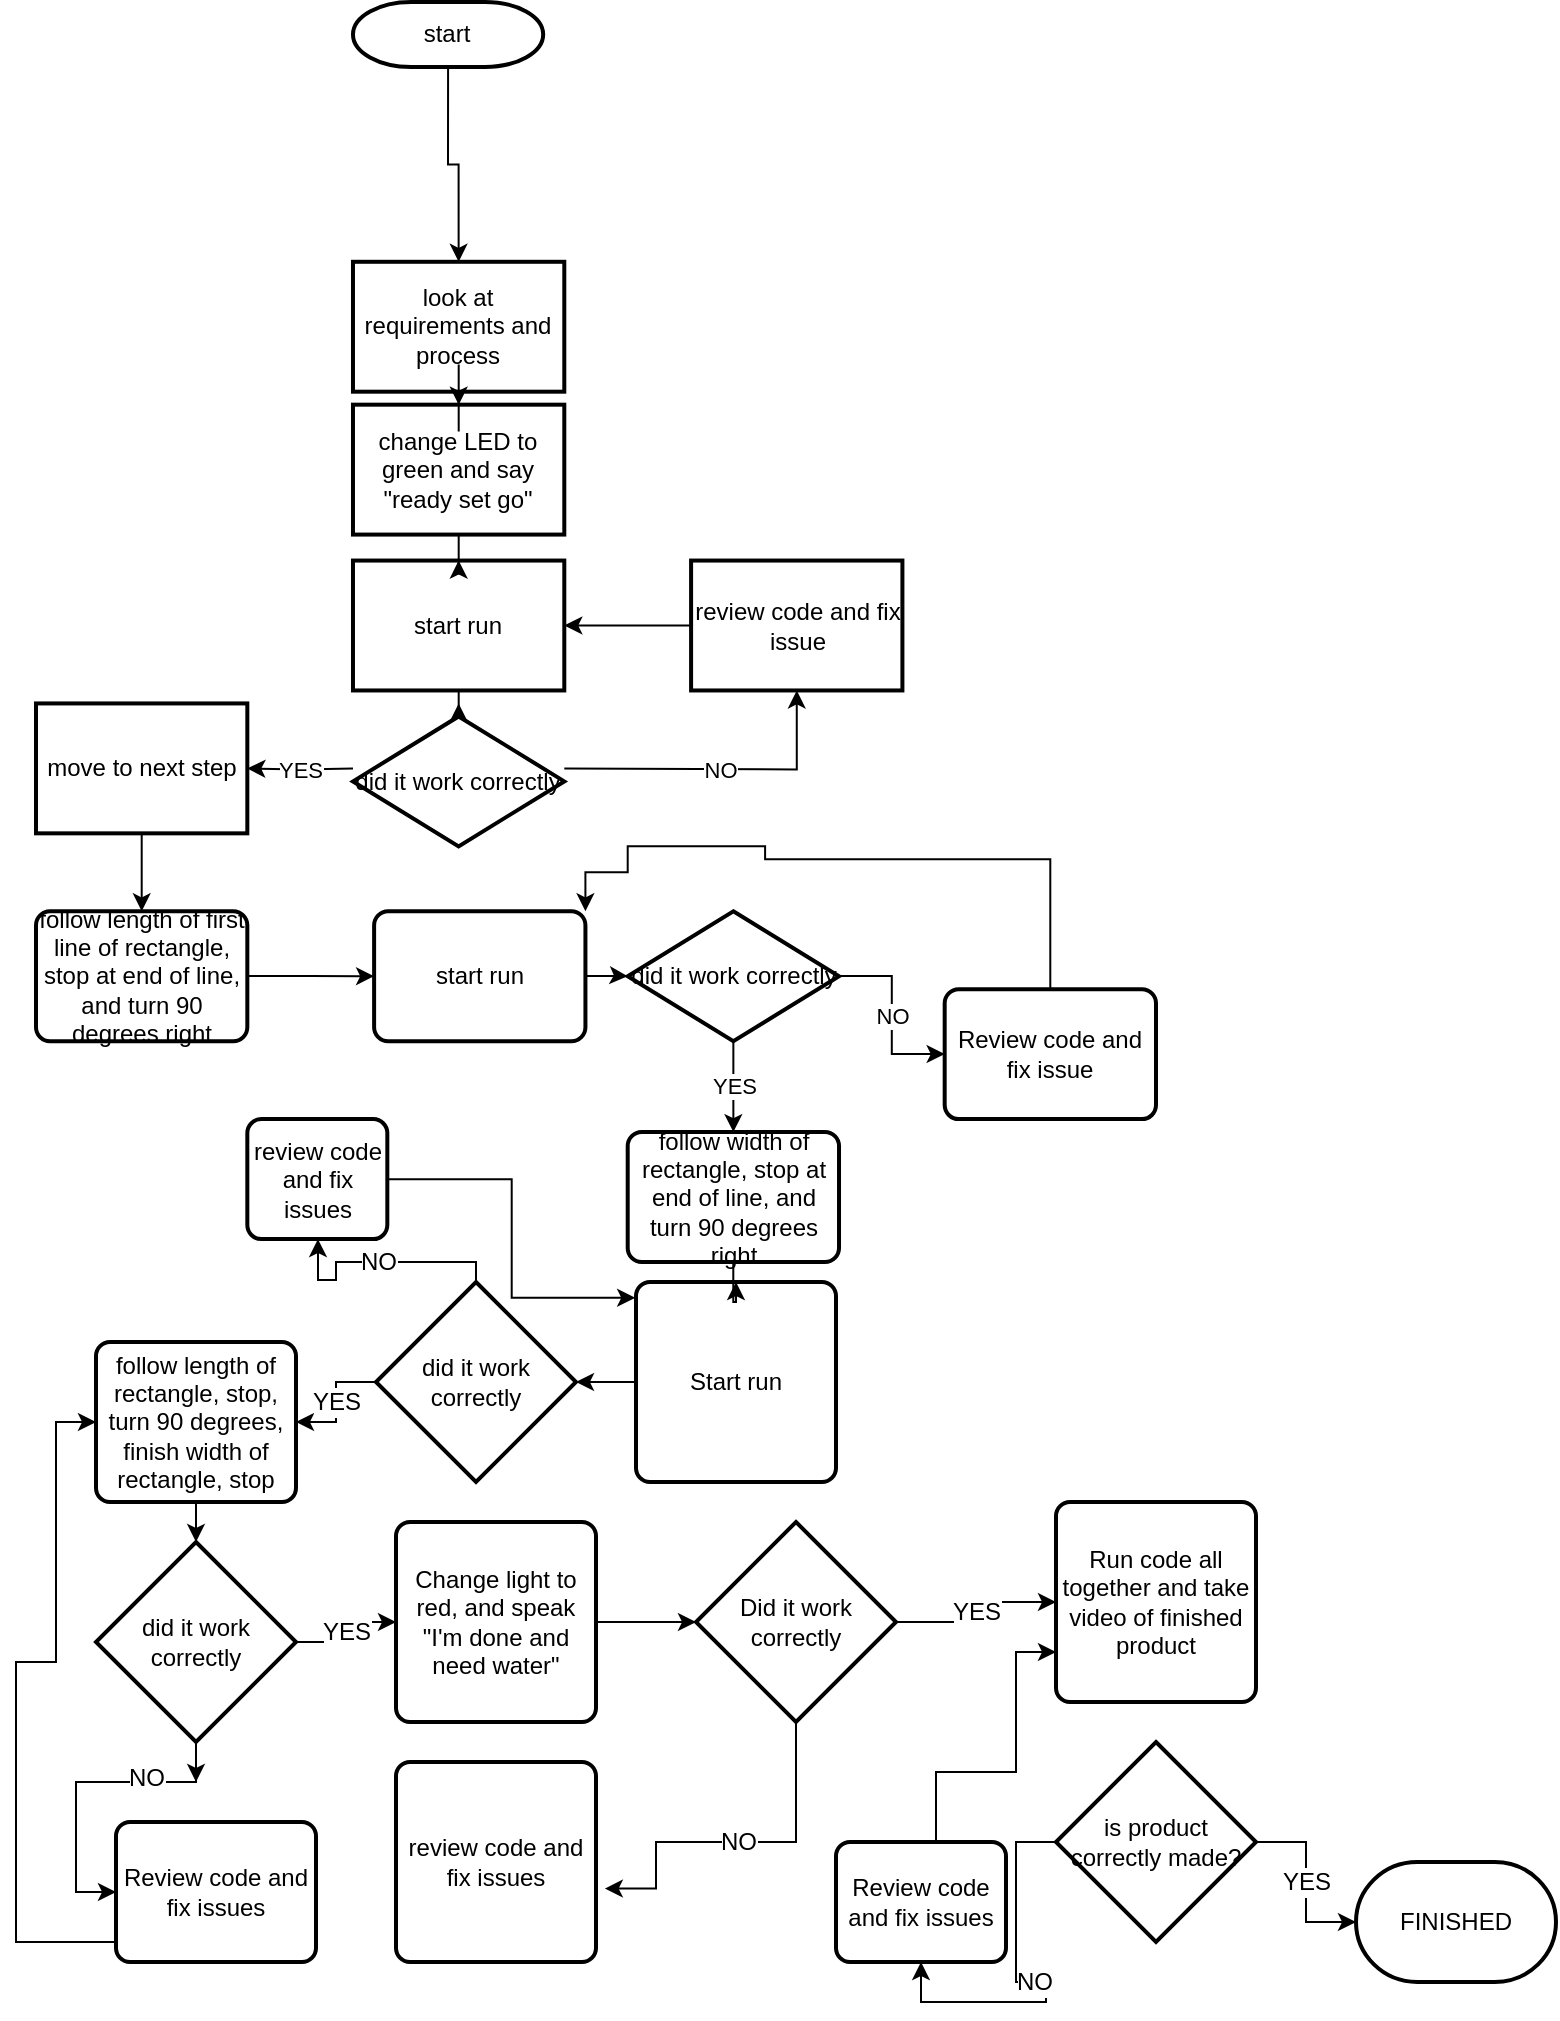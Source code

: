 <mxfile version="20.3.6" type="device"><diagram id="KxcBCv7FAYIP8BaXNOqd" name="Page-1"><mxGraphModel dx="813" dy="422" grid="1" gridSize="10" guides="1" tooltips="1" connect="1" arrows="1" fold="1" page="1" pageScale="1" pageWidth="850" pageHeight="1100" math="0" shadow="0"><root><mxCell id="0"/><mxCell id="1" parent="0"/><mxCell id="C1QLTGIFrRnj_nhiEOBK-42" value="" style="group" vertex="1" connectable="0" parent="1"><mxGeometry x="40" y="30" width="560" height="630" as="geometry"/></mxCell><mxCell id="C1QLTGIFrRnj_nhiEOBK-3" value="start" style="strokeWidth=2;html=1;shape=mxgraph.flowchart.terminator;whiteSpace=wrap;" vertex="1" parent="C1QLTGIFrRnj_nhiEOBK-42"><mxGeometry x="158.491" width="95.094" height="32.474" as="geometry"/></mxCell><mxCell id="C1QLTGIFrRnj_nhiEOBK-9" style="edgeStyle=orthogonalEdgeStyle;rounded=0;orthogonalLoop=1;jettySize=auto;html=1;entryX=0.5;entryY=0;entryDx=0;entryDy=0;exitX=0.5;exitY=1;exitDx=0;exitDy=0;exitPerimeter=0;" edge="1" parent="C1QLTGIFrRnj_nhiEOBK-42" source="C1QLTGIFrRnj_nhiEOBK-3" target="C1QLTGIFrRnj_nhiEOBK-8"><mxGeometry relative="1" as="geometry"><mxPoint x="211.321" y="116.907" as="sourcePoint"/></mxGeometry></mxCell><mxCell id="C1QLTGIFrRnj_nhiEOBK-8" value="look at requirements and process" style="rounded=1;whiteSpace=wrap;html=1;absoluteArcSize=1;arcSize=0;strokeWidth=2;" vertex="1" parent="C1QLTGIFrRnj_nhiEOBK-42"><mxGeometry x="158.491" y="129.897" width="105.66" height="64.948" as="geometry"/></mxCell><mxCell id="C1QLTGIFrRnj_nhiEOBK-10" value="change LED to green and say &quot;ready set go&quot;" style="rounded=1;whiteSpace=wrap;html=1;absoluteArcSize=1;arcSize=0;strokeWidth=2;" vertex="1" parent="C1QLTGIFrRnj_nhiEOBK-42"><mxGeometry x="158.491" y="201.34" width="105.66" height="64.948" as="geometry"/></mxCell><mxCell id="C1QLTGIFrRnj_nhiEOBK-11" style="edgeStyle=orthogonalEdgeStyle;rounded=0;orthogonalLoop=1;jettySize=auto;html=1;" edge="1" parent="C1QLTGIFrRnj_nhiEOBK-42" source="C1QLTGIFrRnj_nhiEOBK-8" target="C1QLTGIFrRnj_nhiEOBK-10"><mxGeometry relative="1" as="geometry"/></mxCell><mxCell id="C1QLTGIFrRnj_nhiEOBK-21" value="NO" style="edgeStyle=orthogonalEdgeStyle;rounded=0;orthogonalLoop=1;jettySize=auto;html=1;entryX=0.5;entryY=1;entryDx=0;entryDy=0;" edge="1" parent="C1QLTGIFrRnj_nhiEOBK-42" target="C1QLTGIFrRnj_nhiEOBK-14"><mxGeometry relative="1" as="geometry"><mxPoint x="264.151" y="383.196" as="sourcePoint"/></mxGeometry></mxCell><mxCell id="C1QLTGIFrRnj_nhiEOBK-24" value="YES" style="edgeStyle=orthogonalEdgeStyle;rounded=0;orthogonalLoop=1;jettySize=auto;html=1;entryX=1;entryY=0.5;entryDx=0;entryDy=0;" edge="1" parent="C1QLTGIFrRnj_nhiEOBK-42" target="C1QLTGIFrRnj_nhiEOBK-23"><mxGeometry relative="1" as="geometry"><mxPoint x="158.491" y="383.196" as="sourcePoint"/></mxGeometry></mxCell><mxCell id="C1QLTGIFrRnj_nhiEOBK-14" value="review code and fix issue" style="rounded=1;whiteSpace=wrap;html=1;absoluteArcSize=1;arcSize=0;strokeWidth=2;" vertex="1" parent="C1QLTGIFrRnj_nhiEOBK-42"><mxGeometry x="327.547" y="279.278" width="105.66" height="64.948" as="geometry"/></mxCell><mxCell id="C1QLTGIFrRnj_nhiEOBK-19" style="edgeStyle=orthogonalEdgeStyle;rounded=0;orthogonalLoop=1;jettySize=auto;html=1;entryX=0.5;entryY=0;entryDx=0;entryDy=0;entryPerimeter=0;" edge="1" parent="C1QLTGIFrRnj_nhiEOBK-42" source="C1QLTGIFrRnj_nhiEOBK-17"><mxGeometry relative="1" as="geometry"><mxPoint x="211.321" y="350.722" as="targetPoint"/></mxGeometry></mxCell><mxCell id="C1QLTGIFrRnj_nhiEOBK-17" value="start run" style="rounded=1;whiteSpace=wrap;html=1;absoluteArcSize=1;arcSize=0;strokeWidth=2;" vertex="1" parent="C1QLTGIFrRnj_nhiEOBK-42"><mxGeometry x="158.491" y="279.278" width="105.66" height="64.948" as="geometry"/></mxCell><mxCell id="C1QLTGIFrRnj_nhiEOBK-18" style="edgeStyle=orthogonalEdgeStyle;rounded=0;orthogonalLoop=1;jettySize=auto;html=1;entryX=0.5;entryY=0;entryDx=0;entryDy=0;" edge="1" parent="C1QLTGIFrRnj_nhiEOBK-42" source="C1QLTGIFrRnj_nhiEOBK-10" target="C1QLTGIFrRnj_nhiEOBK-17"><mxGeometry relative="1" as="geometry"/></mxCell><mxCell id="C1QLTGIFrRnj_nhiEOBK-22" style="edgeStyle=orthogonalEdgeStyle;rounded=0;orthogonalLoop=1;jettySize=auto;html=1;" edge="1" parent="C1QLTGIFrRnj_nhiEOBK-42" source="C1QLTGIFrRnj_nhiEOBK-14" target="C1QLTGIFrRnj_nhiEOBK-17"><mxGeometry relative="1" as="geometry"/></mxCell><mxCell id="C1QLTGIFrRnj_nhiEOBK-23" value="move to next step" style="rounded=1;whiteSpace=wrap;html=1;absoluteArcSize=1;arcSize=0;strokeWidth=2;" vertex="1" parent="C1QLTGIFrRnj_nhiEOBK-42"><mxGeometry y="350.722" width="105.66" height="64.948" as="geometry"/></mxCell><mxCell id="C1QLTGIFrRnj_nhiEOBK-30" style="edgeStyle=orthogonalEdgeStyle;rounded=0;orthogonalLoop=1;jettySize=auto;html=1;" edge="1" parent="C1QLTGIFrRnj_nhiEOBK-42" source="C1QLTGIFrRnj_nhiEOBK-26"><mxGeometry relative="1" as="geometry"><mxPoint x="169.057" y="487.113" as="targetPoint"/></mxGeometry></mxCell><mxCell id="C1QLTGIFrRnj_nhiEOBK-26" value="follow length of first line of rectangle, stop at end of line, and turn 90 degrees right" style="rounded=1;whiteSpace=wrap;html=1;absoluteArcSize=1;arcSize=14;strokeWidth=2;" vertex="1" parent="C1QLTGIFrRnj_nhiEOBK-42"><mxGeometry y="454.639" width="105.66" height="64.948" as="geometry"/></mxCell><mxCell id="C1QLTGIFrRnj_nhiEOBK-25" style="edgeStyle=orthogonalEdgeStyle;rounded=0;orthogonalLoop=1;jettySize=auto;html=1;" edge="1" parent="C1QLTGIFrRnj_nhiEOBK-42" source="C1QLTGIFrRnj_nhiEOBK-23" target="C1QLTGIFrRnj_nhiEOBK-26"><mxGeometry relative="1" as="geometry"><mxPoint x="52.83" y="454.639" as="targetPoint"/></mxGeometry></mxCell><mxCell id="C1QLTGIFrRnj_nhiEOBK-31" value="did it work correctly" style="strokeWidth=2;html=1;shape=mxgraph.flowchart.decision;whiteSpace=wrap;" vertex="1" parent="C1QLTGIFrRnj_nhiEOBK-42"><mxGeometry x="295.849" y="454.639" width="105.66" height="64.948" as="geometry"/></mxCell><mxCell id="C1QLTGIFrRnj_nhiEOBK-32" value="did it work correctly" style="strokeWidth=2;html=1;shape=mxgraph.flowchart.decision;whiteSpace=wrap;" vertex="1" parent="C1QLTGIFrRnj_nhiEOBK-42"><mxGeometry x="158.491" y="357.216" width="105.66" height="64.948" as="geometry"/></mxCell><mxCell id="C1QLTGIFrRnj_nhiEOBK-33" value="follow width of rectangle, stop at end of line, and turn 90 degrees right" style="rounded=1;whiteSpace=wrap;html=1;absoluteArcSize=1;arcSize=14;strokeWidth=2;" vertex="1" parent="C1QLTGIFrRnj_nhiEOBK-42"><mxGeometry x="295.849" y="565.052" width="105.66" height="64.948" as="geometry"/></mxCell><mxCell id="C1QLTGIFrRnj_nhiEOBK-40" value="YES" style="edgeStyle=orthogonalEdgeStyle;rounded=0;orthogonalLoop=1;jettySize=auto;html=1;" edge="1" parent="C1QLTGIFrRnj_nhiEOBK-42" source="C1QLTGIFrRnj_nhiEOBK-31" target="C1QLTGIFrRnj_nhiEOBK-33"><mxGeometry relative="1" as="geometry"/></mxCell><mxCell id="C1QLTGIFrRnj_nhiEOBK-34" value="Review code and fix issue" style="rounded=1;whiteSpace=wrap;html=1;absoluteArcSize=1;arcSize=14;strokeWidth=2;" vertex="1" parent="C1QLTGIFrRnj_nhiEOBK-42"><mxGeometry x="454.34" y="493.608" width="105.66" height="64.948" as="geometry"/></mxCell><mxCell id="C1QLTGIFrRnj_nhiEOBK-35" value="NO" style="edgeStyle=orthogonalEdgeStyle;rounded=0;orthogonalLoop=1;jettySize=auto;html=1;" edge="1" parent="C1QLTGIFrRnj_nhiEOBK-42" source="C1QLTGIFrRnj_nhiEOBK-31" target="C1QLTGIFrRnj_nhiEOBK-34"><mxGeometry relative="1" as="geometry"/></mxCell><mxCell id="C1QLTGIFrRnj_nhiEOBK-38" style="edgeStyle=orthogonalEdgeStyle;rounded=0;orthogonalLoop=1;jettySize=auto;html=1;entryX=0;entryY=0.5;entryDx=0;entryDy=0;entryPerimeter=0;" edge="1" parent="C1QLTGIFrRnj_nhiEOBK-42" source="C1QLTGIFrRnj_nhiEOBK-37" target="C1QLTGIFrRnj_nhiEOBK-31"><mxGeometry relative="1" as="geometry"/></mxCell><mxCell id="C1QLTGIFrRnj_nhiEOBK-37" value="start run" style="rounded=1;whiteSpace=wrap;html=1;absoluteArcSize=1;arcSize=14;strokeWidth=2;" vertex="1" parent="C1QLTGIFrRnj_nhiEOBK-42"><mxGeometry x="169.057" y="454.639" width="105.66" height="64.948" as="geometry"/></mxCell><mxCell id="C1QLTGIFrRnj_nhiEOBK-39" style="edgeStyle=orthogonalEdgeStyle;rounded=0;orthogonalLoop=1;jettySize=auto;html=1;entryX=1;entryY=0;entryDx=0;entryDy=0;" edge="1" parent="C1QLTGIFrRnj_nhiEOBK-42" source="C1QLTGIFrRnj_nhiEOBK-34" target="C1QLTGIFrRnj_nhiEOBK-37"><mxGeometry relative="1" as="geometry"><Array as="points"><mxPoint x="507.17" y="428.66"/><mxPoint x="364.528" y="428.66"/><mxPoint x="364.528" y="422.165"/><mxPoint x="295.849" y="422.165"/><mxPoint x="295.849" y="435.155"/><mxPoint x="274.717" y="435.155"/></Array></mxGeometry></mxCell><mxCell id="C1QLTGIFrRnj_nhiEOBK-51" value="review code and fix issues" style="rounded=1;whiteSpace=wrap;html=1;absoluteArcSize=1;arcSize=14;strokeWidth=2;fontSize=12;" vertex="1" parent="C1QLTGIFrRnj_nhiEOBK-42"><mxGeometry x="105.66" y="558.56" width="70" height="60" as="geometry"/></mxCell><mxCell id="C1QLTGIFrRnj_nhiEOBK-49" style="edgeStyle=orthogonalEdgeStyle;rounded=0;orthogonalLoop=1;jettySize=auto;html=1;fontSize=12;" edge="1" parent="1" source="C1QLTGIFrRnj_nhiEOBK-46" target="C1QLTGIFrRnj_nhiEOBK-48"><mxGeometry relative="1" as="geometry"/></mxCell><mxCell id="C1QLTGIFrRnj_nhiEOBK-46" value="Start run" style="rounded=1;whiteSpace=wrap;html=1;absoluteArcSize=1;arcSize=14;strokeWidth=2;fontSize=12;" vertex="1" parent="1"><mxGeometry x="340" y="670" width="100" height="100" as="geometry"/></mxCell><mxCell id="C1QLTGIFrRnj_nhiEOBK-47" style="edgeStyle=orthogonalEdgeStyle;rounded=0;orthogonalLoop=1;jettySize=auto;html=1;entryX=0.5;entryY=0;entryDx=0;entryDy=0;fontSize=12;" edge="1" parent="1" source="C1QLTGIFrRnj_nhiEOBK-33" target="C1QLTGIFrRnj_nhiEOBK-46"><mxGeometry relative="1" as="geometry"/></mxCell><mxCell id="C1QLTGIFrRnj_nhiEOBK-50" value="NO" style="edgeStyle=orthogonalEdgeStyle;rounded=0;orthogonalLoop=1;jettySize=auto;html=1;fontSize=12;" edge="1" parent="1" source="C1QLTGIFrRnj_nhiEOBK-48" target="C1QLTGIFrRnj_nhiEOBK-51"><mxGeometry relative="1" as="geometry"><mxPoint x="220" y="650" as="targetPoint"/><Array as="points"><mxPoint x="260" y="660"/><mxPoint x="190" y="660"/><mxPoint x="190" y="669"/><mxPoint x="181" y="669"/></Array></mxGeometry></mxCell><mxCell id="C1QLTGIFrRnj_nhiEOBK-54" value="YES" style="edgeStyle=orthogonalEdgeStyle;rounded=0;orthogonalLoop=1;jettySize=auto;html=1;fontSize=12;" edge="1" parent="1" source="C1QLTGIFrRnj_nhiEOBK-48" target="C1QLTGIFrRnj_nhiEOBK-53"><mxGeometry relative="1" as="geometry"/></mxCell><mxCell id="C1QLTGIFrRnj_nhiEOBK-48" value="did it work correctly" style="strokeWidth=2;html=1;shape=mxgraph.flowchart.decision;whiteSpace=wrap;fontSize=12;" vertex="1" parent="1"><mxGeometry x="210" y="670" width="100" height="100" as="geometry"/></mxCell><mxCell id="C1QLTGIFrRnj_nhiEOBK-52" style="edgeStyle=orthogonalEdgeStyle;rounded=0;orthogonalLoop=1;jettySize=auto;html=1;entryX=-0.004;entryY=0.079;entryDx=0;entryDy=0;entryPerimeter=0;fontSize=12;" edge="1" parent="1" source="C1QLTGIFrRnj_nhiEOBK-51" target="C1QLTGIFrRnj_nhiEOBK-46"><mxGeometry relative="1" as="geometry"/></mxCell><mxCell id="C1QLTGIFrRnj_nhiEOBK-55" style="edgeStyle=orthogonalEdgeStyle;rounded=0;orthogonalLoop=1;jettySize=auto;html=1;fontSize=12;" edge="1" parent="1" source="C1QLTGIFrRnj_nhiEOBK-53" target="C1QLTGIFrRnj_nhiEOBK-56"><mxGeometry relative="1" as="geometry"><mxPoint x="120" y="820" as="targetPoint"/></mxGeometry></mxCell><mxCell id="C1QLTGIFrRnj_nhiEOBK-53" value="follow length of rectangle, stop, turn 90 degrees, finish width of rectangle, stop" style="rounded=1;whiteSpace=wrap;html=1;absoluteArcSize=1;arcSize=14;strokeWidth=2;fontSize=12;" vertex="1" parent="1"><mxGeometry x="70" y="700" width="100" height="80" as="geometry"/></mxCell><mxCell id="C1QLTGIFrRnj_nhiEOBK-59" style="edgeStyle=orthogonalEdgeStyle;rounded=0;orthogonalLoop=1;jettySize=auto;html=1;fontSize=12;" edge="1" parent="1" source="C1QLTGIFrRnj_nhiEOBK-56"><mxGeometry relative="1" as="geometry"><mxPoint x="120.0" y="920" as="targetPoint"/></mxGeometry></mxCell><mxCell id="C1QLTGIFrRnj_nhiEOBK-65" value="YES" style="edgeStyle=orthogonalEdgeStyle;rounded=0;orthogonalLoop=1;jettySize=auto;html=1;fontSize=12;" edge="1" parent="1" source="C1QLTGIFrRnj_nhiEOBK-56" target="C1QLTGIFrRnj_nhiEOBK-58"><mxGeometry relative="1" as="geometry"/></mxCell><mxCell id="C1QLTGIFrRnj_nhiEOBK-56" value="did it work correctly" style="strokeWidth=2;html=1;shape=mxgraph.flowchart.decision;whiteSpace=wrap;fontSize=12;" vertex="1" parent="1"><mxGeometry x="70" y="800" width="100" height="100" as="geometry"/></mxCell><mxCell id="C1QLTGIFrRnj_nhiEOBK-61" style="edgeStyle=orthogonalEdgeStyle;rounded=0;orthogonalLoop=1;jettySize=auto;html=1;entryX=0;entryY=0.5;entryDx=0;entryDy=0;fontSize=12;exitX=0.5;exitY=1;exitDx=0;exitDy=0;exitPerimeter=0;" edge="1" parent="1" source="C1QLTGIFrRnj_nhiEOBK-56" target="C1QLTGIFrRnj_nhiEOBK-60"><mxGeometry relative="1" as="geometry"><mxPoint x="170" y="970.0" as="sourcePoint"/></mxGeometry></mxCell><mxCell id="C1QLTGIFrRnj_nhiEOBK-62" value="NO" style="edgeLabel;html=1;align=center;verticalAlign=middle;resizable=0;points=[];fontSize=12;" vertex="1" connectable="0" parent="C1QLTGIFrRnj_nhiEOBK-61"><mxGeometry x="-0.413" y="-2" relative="1" as="geometry"><mxPoint as="offset"/></mxGeometry></mxCell><mxCell id="C1QLTGIFrRnj_nhiEOBK-66" style="edgeStyle=orthogonalEdgeStyle;rounded=0;orthogonalLoop=1;jettySize=auto;html=1;fontSize=12;" edge="1" parent="1" source="C1QLTGIFrRnj_nhiEOBK-58" target="C1QLTGIFrRnj_nhiEOBK-67"><mxGeometry relative="1" as="geometry"><mxPoint x="380" y="840" as="targetPoint"/></mxGeometry></mxCell><mxCell id="C1QLTGIFrRnj_nhiEOBK-58" value="Change light to red, and speak &quot;I'm done and need water&quot;" style="rounded=1;whiteSpace=wrap;html=1;absoluteArcSize=1;arcSize=14;strokeWidth=2;fontSize=12;" vertex="1" parent="1"><mxGeometry x="220" y="790" width="100" height="100" as="geometry"/></mxCell><mxCell id="C1QLTGIFrRnj_nhiEOBK-64" style="edgeStyle=orthogonalEdgeStyle;rounded=0;orthogonalLoop=1;jettySize=auto;html=1;entryX=0;entryY=0.5;entryDx=0;entryDy=0;fontSize=12;" edge="1" parent="1" source="C1QLTGIFrRnj_nhiEOBK-60" target="C1QLTGIFrRnj_nhiEOBK-53"><mxGeometry relative="1" as="geometry"><Array as="points"><mxPoint x="30" y="1000"/><mxPoint x="30" y="860"/><mxPoint x="50" y="860"/><mxPoint x="50" y="740"/></Array></mxGeometry></mxCell><mxCell id="C1QLTGIFrRnj_nhiEOBK-60" value="Review code and fix issues" style="rounded=1;whiteSpace=wrap;html=1;absoluteArcSize=1;arcSize=14;strokeWidth=2;fontSize=12;" vertex="1" parent="1"><mxGeometry x="80" y="940" width="100" height="70" as="geometry"/></mxCell><mxCell id="C1QLTGIFrRnj_nhiEOBK-71" value="NO" style="edgeStyle=orthogonalEdgeStyle;rounded=0;orthogonalLoop=1;jettySize=auto;html=1;entryX=1.044;entryY=0.633;entryDx=0;entryDy=0;entryPerimeter=0;fontSize=12;" edge="1" parent="1" source="C1QLTGIFrRnj_nhiEOBK-67" target="C1QLTGIFrRnj_nhiEOBK-70"><mxGeometry relative="1" as="geometry"><Array as="points"><mxPoint x="420" y="950"/><mxPoint x="350" y="950"/><mxPoint x="350" y="973"/></Array></mxGeometry></mxCell><mxCell id="C1QLTGIFrRnj_nhiEOBK-72" value="YES" style="edgeStyle=orthogonalEdgeStyle;rounded=0;orthogonalLoop=1;jettySize=auto;html=1;fontSize=12;" edge="1" parent="1" source="C1QLTGIFrRnj_nhiEOBK-67" target="C1QLTGIFrRnj_nhiEOBK-73"><mxGeometry relative="1" as="geometry"><mxPoint x="530" y="840" as="targetPoint"/></mxGeometry></mxCell><mxCell id="C1QLTGIFrRnj_nhiEOBK-67" value="Did it work correctly" style="strokeWidth=2;html=1;shape=mxgraph.flowchart.decision;whiteSpace=wrap;fontSize=12;" vertex="1" parent="1"><mxGeometry x="370" y="790" width="100" height="100" as="geometry"/></mxCell><mxCell id="C1QLTGIFrRnj_nhiEOBK-70" value="review code and fix issues" style="rounded=1;whiteSpace=wrap;html=1;absoluteArcSize=1;arcSize=14;strokeWidth=2;fontSize=12;" vertex="1" parent="1"><mxGeometry x="220" y="910" width="100" height="100" as="geometry"/></mxCell><mxCell id="C1QLTGIFrRnj_nhiEOBK-73" value="Run code all together and take video of finished product" style="rounded=1;whiteSpace=wrap;html=1;absoluteArcSize=1;arcSize=14;strokeWidth=2;fontSize=12;" vertex="1" parent="1"><mxGeometry x="550" y="780" width="100" height="100" as="geometry"/></mxCell><mxCell id="C1QLTGIFrRnj_nhiEOBK-78" value="NO" style="edgeStyle=orthogonalEdgeStyle;rounded=0;orthogonalLoop=1;jettySize=auto;html=1;entryX=0.5;entryY=1;entryDx=0;entryDy=0;fontSize=12;" edge="1" parent="1" source="C1QLTGIFrRnj_nhiEOBK-74" target="C1QLTGIFrRnj_nhiEOBK-75"><mxGeometry relative="1" as="geometry"/></mxCell><mxCell id="C1QLTGIFrRnj_nhiEOBK-79" value="YES" style="edgeStyle=orthogonalEdgeStyle;rounded=0;orthogonalLoop=1;jettySize=auto;html=1;fontSize=12;" edge="1" parent="1" source="C1QLTGIFrRnj_nhiEOBK-74" target="C1QLTGIFrRnj_nhiEOBK-80"><mxGeometry relative="1" as="geometry"><mxPoint x="740" y="950" as="targetPoint"/></mxGeometry></mxCell><mxCell id="C1QLTGIFrRnj_nhiEOBK-74" value="is product correctly made?" style="strokeWidth=2;html=1;shape=mxgraph.flowchart.decision;whiteSpace=wrap;fontSize=12;" vertex="1" parent="1"><mxGeometry x="550" y="900" width="100" height="100" as="geometry"/></mxCell><mxCell id="C1QLTGIFrRnj_nhiEOBK-77" style="edgeStyle=orthogonalEdgeStyle;rounded=0;orthogonalLoop=1;jettySize=auto;html=1;entryX=0;entryY=0.75;entryDx=0;entryDy=0;fontSize=12;" edge="1" parent="1" source="C1QLTGIFrRnj_nhiEOBK-75" target="C1QLTGIFrRnj_nhiEOBK-73"><mxGeometry relative="1" as="geometry"><Array as="points"><mxPoint x="490" y="915"/><mxPoint x="530" y="915"/><mxPoint x="530" y="855"/></Array></mxGeometry></mxCell><mxCell id="C1QLTGIFrRnj_nhiEOBK-75" value="Review code and fix issues" style="rounded=1;whiteSpace=wrap;html=1;absoluteArcSize=1;arcSize=14;strokeWidth=2;fontSize=12;" vertex="1" parent="1"><mxGeometry x="440" y="950" width="85" height="60" as="geometry"/></mxCell><mxCell id="C1QLTGIFrRnj_nhiEOBK-80" value="FINISHED" style="strokeWidth=2;html=1;shape=mxgraph.flowchart.terminator;whiteSpace=wrap;fontSize=12;" vertex="1" parent="1"><mxGeometry x="700" y="960" width="100" height="60" as="geometry"/></mxCell></root></mxGraphModel></diagram></mxfile>